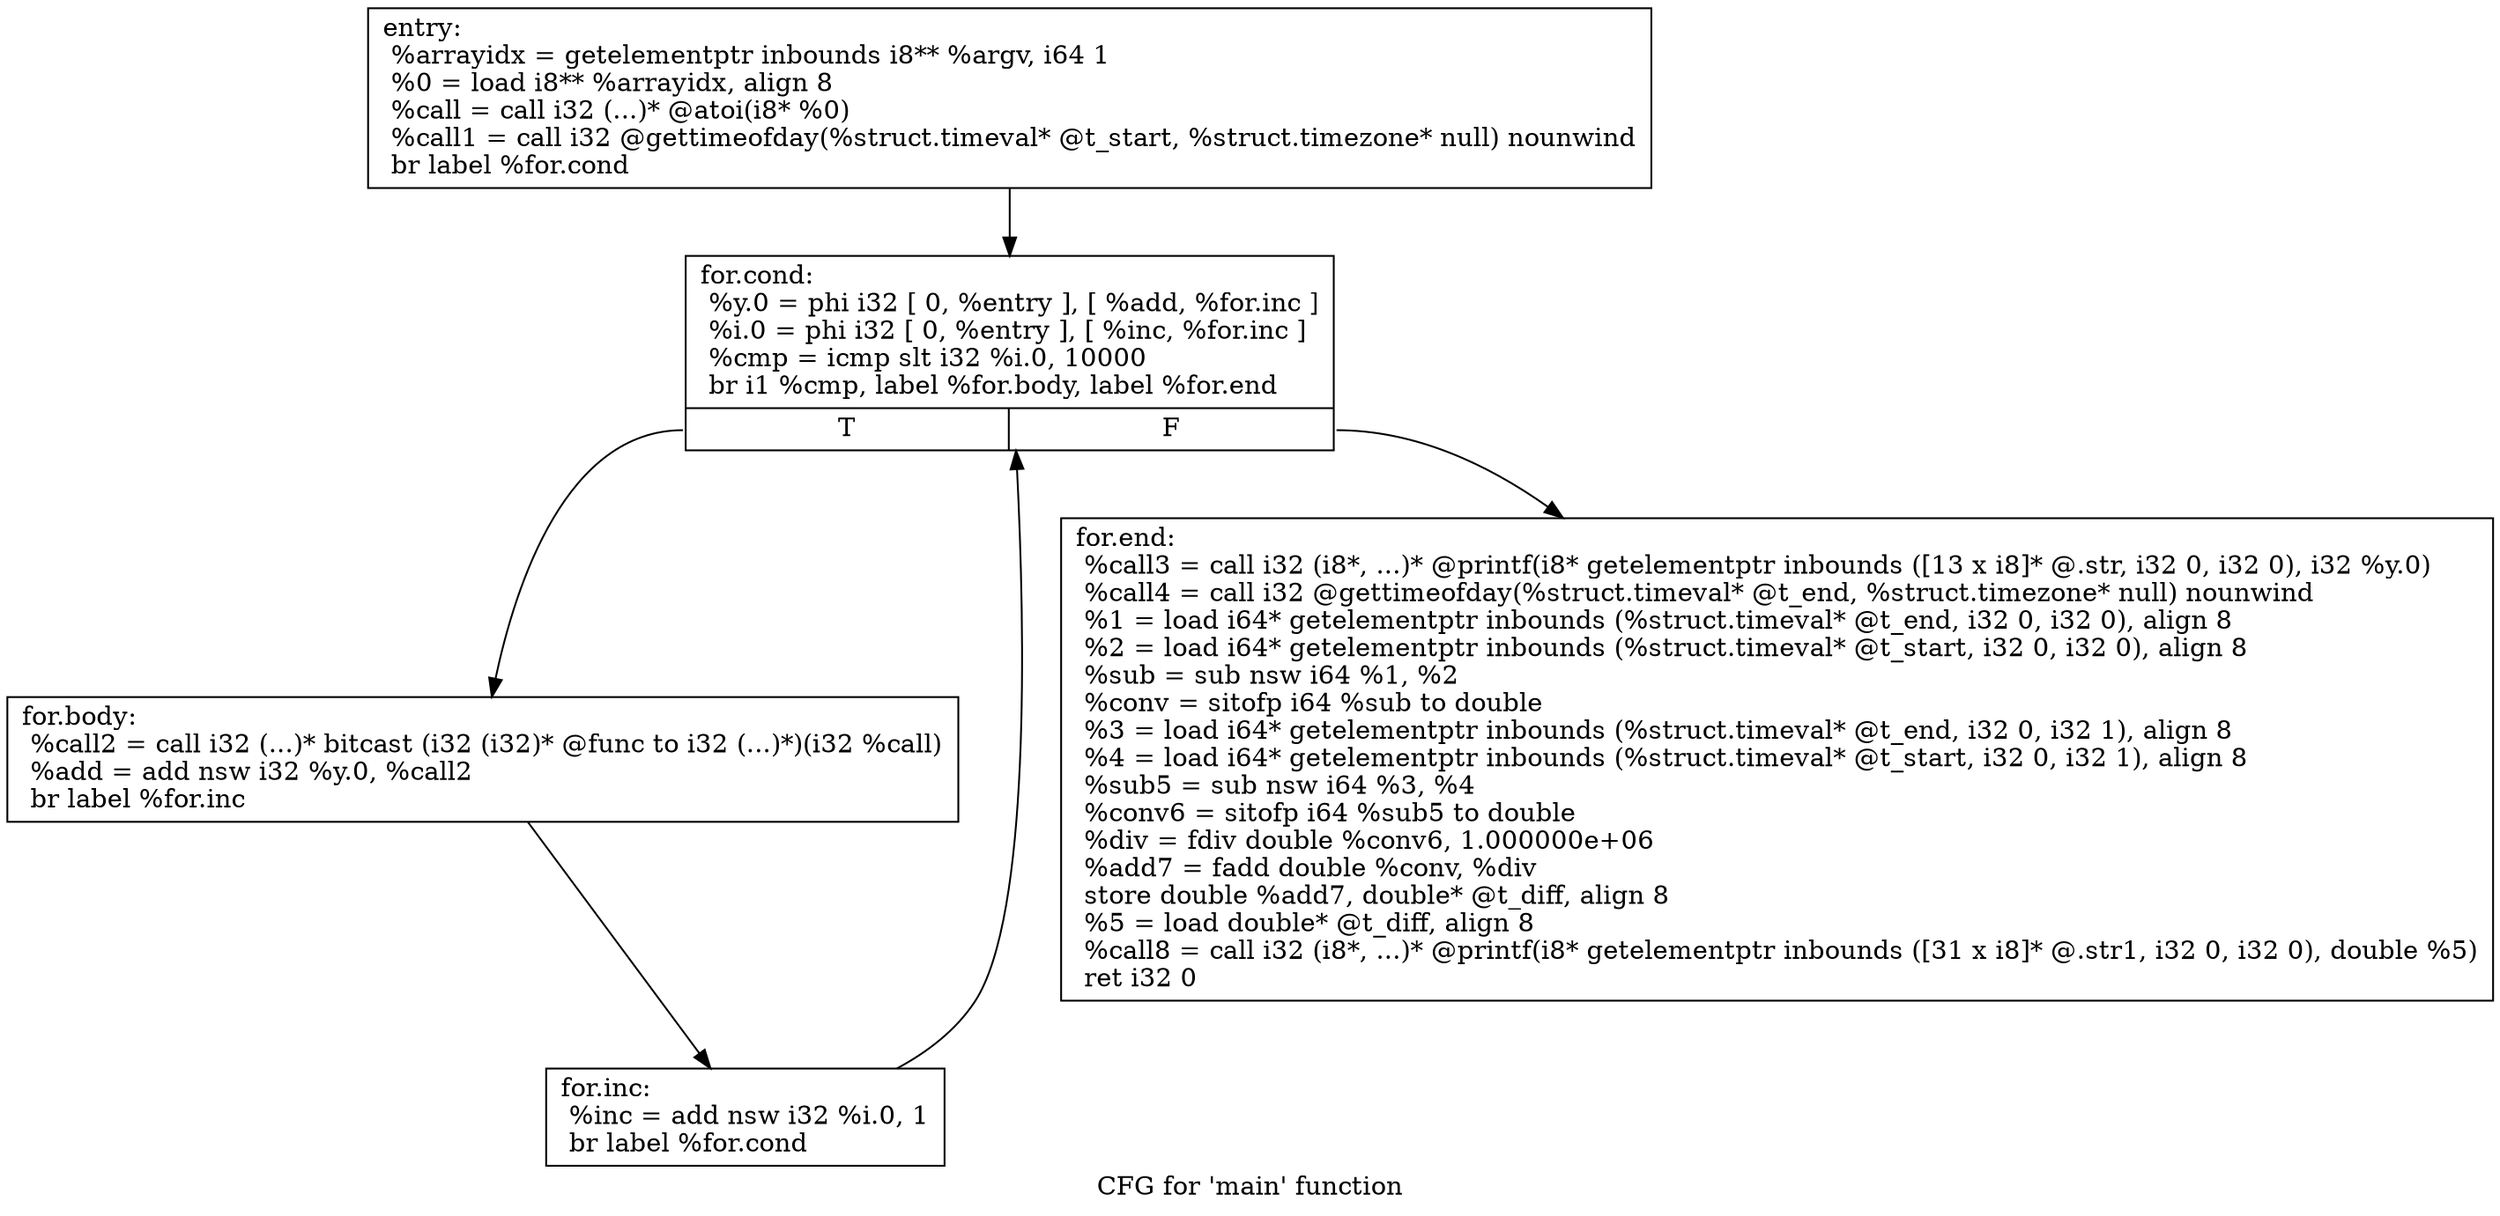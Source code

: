 digraph "CFG for 'main' function" {
	label="CFG for 'main' function";

	Node0x157ca10 [shape=record,label="{entry:\l  %arrayidx = getelementptr inbounds i8** %argv, i64 1\l  %0 = load i8** %arrayidx, align 8\l  %call = call i32 (...)* @atoi(i8* %0)\l  %call1 = call i32 @gettimeofday(%struct.timeval* @t_start, %struct.timezone* null) nounwind\l  br label %for.cond\l}"];
	Node0x157ca10 -> Node0x157ca70;
	Node0x157ca70 [shape=record,label="{for.cond:                                         \l  %y.0 = phi i32 [ 0, %entry ], [ %add, %for.inc ]\l  %i.0 = phi i32 [ 0, %entry ], [ %inc, %for.inc ]\l  %cmp = icmp slt i32 %i.0, 10000\l  br i1 %cmp, label %for.body, label %for.end\l|{<s0>T|<s1>F}}"];
	Node0x157ca70:s0 -> Node0x157cad0;
	Node0x157ca70:s1 -> Node0x157c090;
	Node0x157cad0 [shape=record,label="{for.body:                                         \l  %call2 = call i32 (...)* bitcast (i32 (i32)* @func to i32 (...)*)(i32 %call)\l  %add = add nsw i32 %y.0, %call2\l  br label %for.inc\l}"];
	Node0x157cad0 -> Node0x157cb30;
	Node0x157cb30 [shape=record,label="{for.inc:                                          \l  %inc = add nsw i32 %i.0, 1\l  br label %for.cond\l}"];
	Node0x157cb30 -> Node0x157ca70;
	Node0x157c090 [shape=record,label="{for.end:                                          \l  %call3 = call i32 (i8*, ...)* @printf(i8* getelementptr inbounds ([13 x i8]* @.str, i32 0, i32 0), i32 %y.0)\l  %call4 = call i32 @gettimeofday(%struct.timeval* @t_end, %struct.timezone* null) nounwind\l  %1 = load i64* getelementptr inbounds (%struct.timeval* @t_end, i32 0, i32 0), align 8\l  %2 = load i64* getelementptr inbounds (%struct.timeval* @t_start, i32 0, i32 0), align 8\l  %sub = sub nsw i64 %1, %2\l  %conv = sitofp i64 %sub to double\l  %3 = load i64* getelementptr inbounds (%struct.timeval* @t_end, i32 0, i32 1), align 8\l  %4 = load i64* getelementptr inbounds (%struct.timeval* @t_start, i32 0, i32 1), align 8\l  %sub5 = sub nsw i64 %3, %4\l  %conv6 = sitofp i64 %sub5 to double\l  %div = fdiv double %conv6, 1.000000e+06\l  %add7 = fadd double %conv, %div\l  store double %add7, double* @t_diff, align 8\l  %5 = load double* @t_diff, align 8\l  %call8 = call i32 (i8*, ...)* @printf(i8* getelementptr inbounds ([31 x i8]* @.str1, i32 0, i32 0), double %5)\l  ret i32 0\l}"];
}
